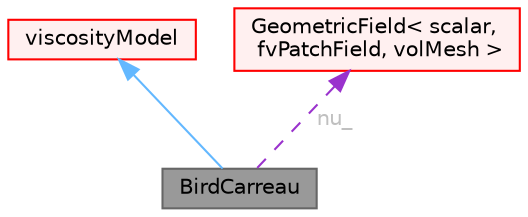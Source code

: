 digraph "BirdCarreau"
{
 // LATEX_PDF_SIZE
  bgcolor="transparent";
  edge [fontname=Helvetica,fontsize=10,labelfontname=Helvetica,labelfontsize=10];
  node [fontname=Helvetica,fontsize=10,shape=box,height=0.2,width=0.4];
  Node1 [id="Node000001",label="BirdCarreau",height=0.2,width=0.4,color="gray40", fillcolor="grey60", style="filled", fontcolor="black",tooltip="An incompressible Bird-Carreau non-Newtonian viscosity model."];
  Node2 -> Node1 [id="edge1_Node000001_Node000002",dir="back",color="steelblue1",style="solid",tooltip=" "];
  Node2 [id="Node000002",label="viscosityModel",height=0.2,width=0.4,color="red", fillcolor="#FFF0F0", style="filled",URL="$classFoam_1_1viscosityModel.html",tooltip="An abstract base class for incompressible viscosityModels."];
  Node26 -> Node1 [id="edge2_Node000001_Node000026",dir="back",color="darkorchid3",style="dashed",tooltip=" ",label=" nu_",fontcolor="grey" ];
  Node26 [id="Node000026",label="GeometricField\< scalar,\l fvPatchField, volMesh \>",height=0.2,width=0.4,color="red", fillcolor="#FFF0F0", style="filled",URL="$classFoam_1_1GeometricField.html",tooltip=" "];
}
